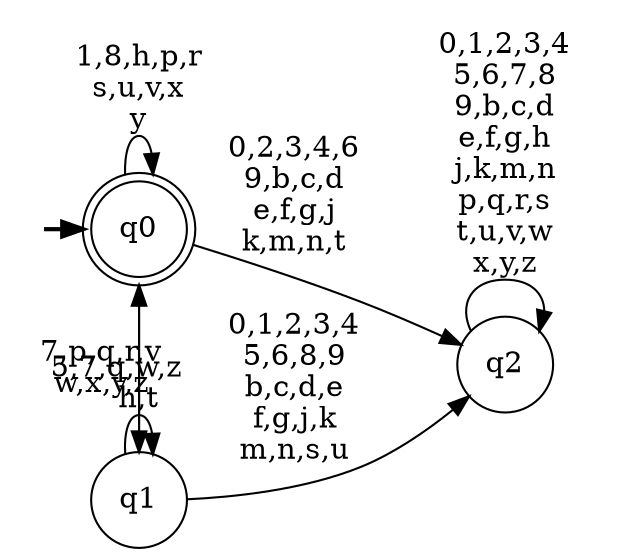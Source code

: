 digraph BlueStarA {
__start0 [style = invis, shape = none, label = "", width = 0, height = 0];

rankdir=LR;
size="8,5";

s0 [style="rounded,filled", color="black", fillcolor="white" shape="doublecircle", label="q0"];
s1 [style="filled", color="black", fillcolor="white" shape="circle", label="q1"];
s2 [style="filled", color="black", fillcolor="white" shape="circle", label="q2"];
subgraph cluster_main { 
	graph [pad=".75", ranksep="0.15", nodesep="0.15"];
	 style=invis; 
	__start0 -> s0 [penwidth=2];
}
s0 -> s0 [label="1,8,h,p,r\ns,u,v,x\ny"];
s0 -> s1 [label="5,7,q,w,z"];
s0 -> s2 [label="0,2,3,4,6\n9,b,c,d\ne,f,g,j\nk,m,n,t"];
s1 -> s0 [label="7,p,q,r,v\nw,x,y,z"];
s1 -> s1 [label="h,t"];
s1 -> s2 [label="0,1,2,3,4\n5,6,8,9\nb,c,d,e\nf,g,j,k\nm,n,s,u"];
s2 -> s2 [label="0,1,2,3,4\n5,6,7,8\n9,b,c,d\ne,f,g,h\nj,k,m,n\np,q,r,s\nt,u,v,w\nx,y,z"];

}